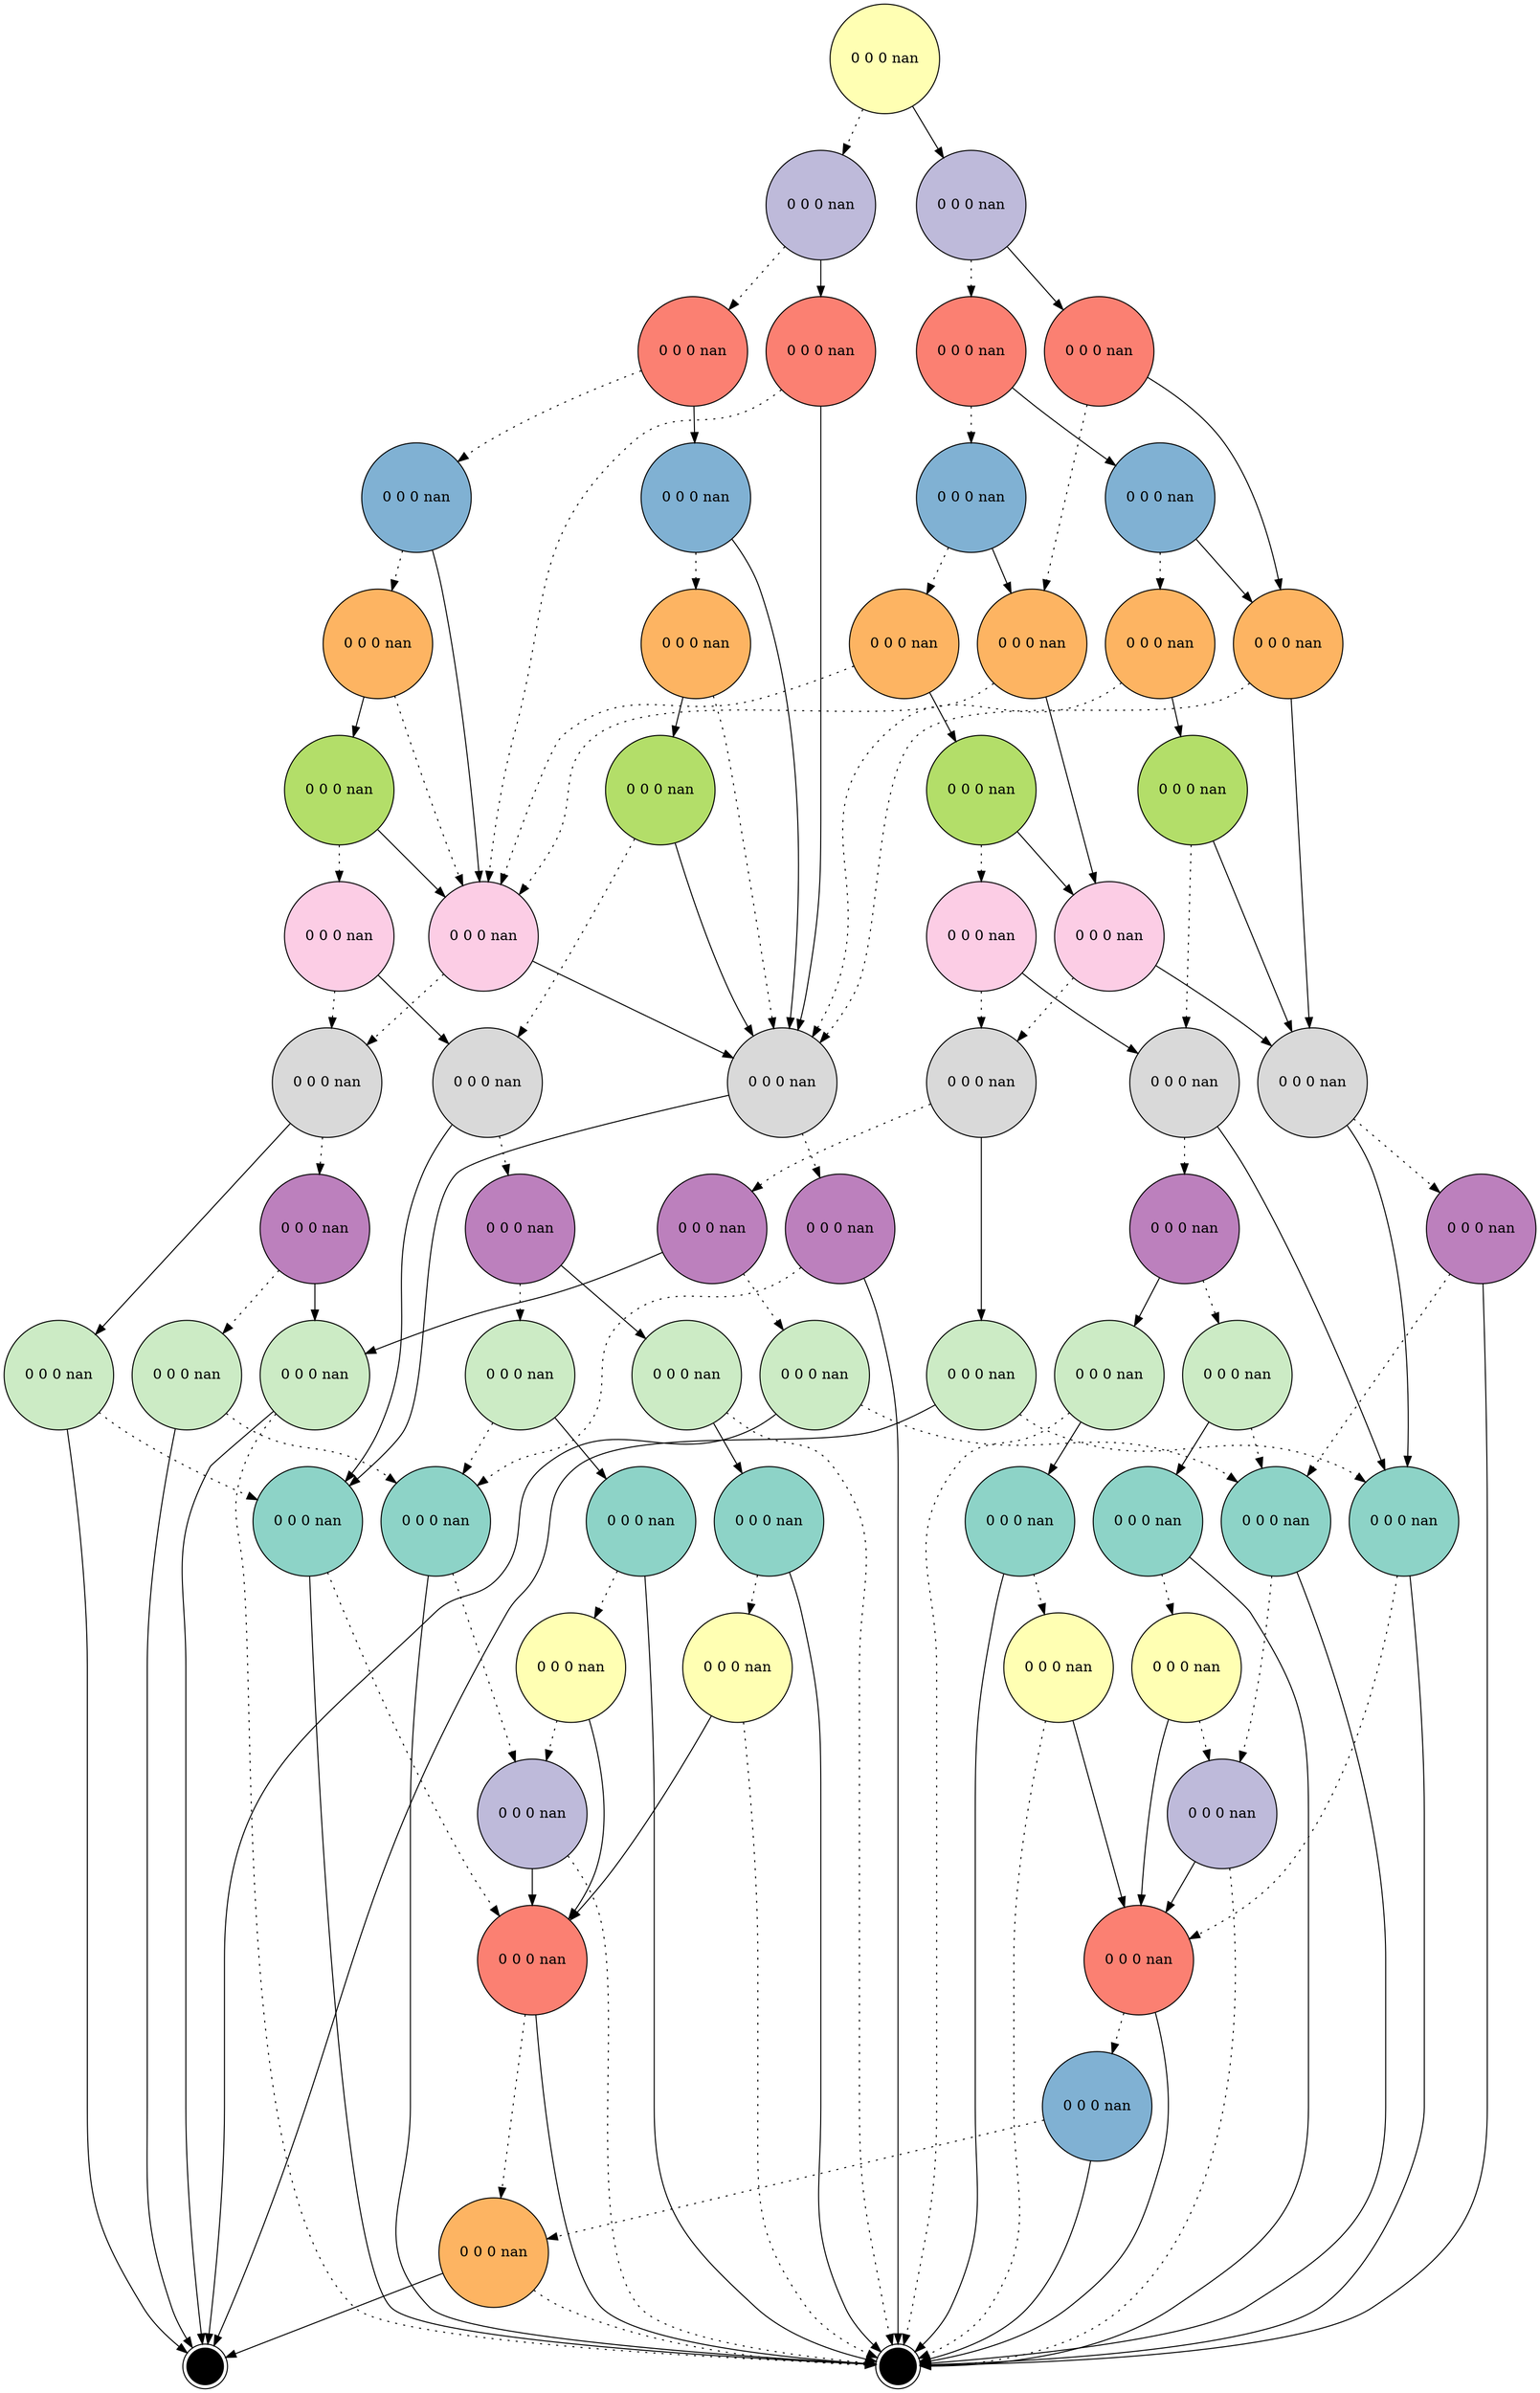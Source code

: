 digraph "" {
		node [colorscheme=set312,
		label="\N",
		shape=circle,
		style=filled
		];
{
graph [rank=same];
22198	[fillcolor=2, label="0 0 0 nan", rank=1];
}
{
graph [rank=same];
22197	[fillcolor=3, label="0 0 0 nan", rank=2];
22179	[fillcolor=3, label="0 0 0 nan", rank=2];
}
{
graph [rank=same];
22178	[fillcolor=4, label="0 0 0 nan", rank=3];
22180	[fillcolor=4, label="0 0 0 nan", rank=3];
22196	[fillcolor=4, label="0 0 0 nan", rank=3];
22162	[fillcolor=4, label="0 0 0 nan", rank=3];
}
{
graph [rank=same];
22173	[fillcolor=5, label="0 0 0 nan", rank=4];
22177	[fillcolor=5, label="0 0 0 nan", rank=4];
22191	[fillcolor=5, label="0 0 0 nan", rank=4];
22195	[fillcolor=5, label="0 0 0 nan", rank=4];
}
{
graph [rank=same];
22194	[fillcolor=6, label="0 0 0 nan", rank=5];
22190	[fillcolor=6, label="0 0 0 nan", rank=5];
22161	[fillcolor=6, label="0 0 0 nan", rank=5];
22176	[fillcolor=6, label="0 0 0 nan", rank=5];
22172	[fillcolor=6, label="0 0 0 nan", rank=5];
22149	[fillcolor=6, label="0 0 0 nan", rank=5];
}
{
graph [rank=same];
22193	[fillcolor=7, label="0 0 0 nan", rank=6];
22189	[fillcolor=7, label="0 0 0 nan", rank=6];
22175	[fillcolor=7, label="0 0 0 nan", rank=6];
22171	[fillcolor=7, label="0 0 0 nan", rank=6];
}
{
graph [rank=same];
22174	[fillcolor=8, label="0 0 0 nan", rank=7];
22192	[fillcolor=8, label="0 0 0 nan", rank=7];
22155	[fillcolor=8, label="0 0 0 nan", rank=7];
22160	[fillcolor=8, label="0 0 0 nan", rank=7];
}
{
graph [rank=same];
22154	[fillcolor=9, label="0 0 0 nan", rank=8];
22159	[fillcolor=9, label="0 0 0 nan", rank=8];
22148	[fillcolor=9, label="0 0 0 nan", rank=8];
22170	[fillcolor=9, label="0 0 0 nan", rank=8];
22188	[fillcolor=9, label="0 0 0 nan", rank=8];
22142	[fillcolor=9, label="0 0 0 nan", rank=8];
}
{
graph [rank=same];
22158	[fillcolor=10, label="0 0 0 nan", rank=9];
22147	[fillcolor=10, label="0 0 0 nan", rank=9];
22141	[fillcolor=10, label="0 0 0 nan", rank=9];
22187	[fillcolor=10, label="0 0 0 nan", rank=9];
22169	[fillcolor=10, label="0 0 0 nan", rank=9];
22153	[fillcolor=10, label="0 0 0 nan", rank=9];
}
{
graph [rank=same];
22156	[fillcolor=11, label="0 0 0 nan", rank=10];
22157	[fillcolor=11, label="0 0 0 nan", rank=10];
22150	[fillcolor=11, label="0 0 0 nan", rank=10];
22186	[fillcolor=11, label="0 0 0 nan", rank=10];
22152	[fillcolor=11, label="0 0 0 nan", rank=10];
22183	[fillcolor=11, label="0 0 0 nan", rank=10];
22165	[fillcolor=11, label="0 0 0 nan", rank=10];
22168	[fillcolor=11, label="0 0 0 nan", rank=10];
22151	[fillcolor=11, label="0 0 0 nan", rank=10];
}
{
graph [rank=same];
22185	[fillcolor=1, label="0 0 0 nan", rank=11];
22164	[fillcolor=1, label="0 0 0 nan", rank=11];
22146	[fillcolor=1, label="0 0 0 nan", rank=11];
22182	[fillcolor=1, label="0 0 0 nan", rank=11];
22138	[fillcolor=1, label="0 0 0 nan", rank=11];
22140	[fillcolor=1, label="0 0 0 nan", rank=11];
22144	[fillcolor=1, label="0 0 0 nan", rank=11];
22167	[fillcolor=1, label="0 0 0 nan", rank=11];
}
{
graph [rank=same];
22166	[fillcolor=2, label="0 0 0 nan", rank=12];
22163	[fillcolor=2, label="0 0 0 nan", rank=12];
22181	[fillcolor=2, label="0 0 0 nan", rank=12];
22184	[fillcolor=2, label="0 0 0 nan", rank=12];
}
{
graph [rank=same];
22145	[fillcolor=3, label="0 0 0 nan", rank=13];
22139	[fillcolor=3, label="0 0 0 nan", rank=13];
}
{
graph [rank=same];
22137	[fillcolor=4, label="0 0 0 nan", rank=14];
22143	[fillcolor=4, label="0 0 0 nan", rank=14];
}
{
graph [rank=same];
22136	[fillcolor=5, label="0 0 0 nan", rank=15];
}
{
graph [rank=same];
22135	[fillcolor=6, label="0 0 0 nan", rank=16];
}
0	 [fillcolor=White, label=F, rank=None, shape=doublecircle];
1	 [fillcolor=White, label=T, rank=None, shape=doublecircle];
22149 -> 22148 		[style=dotted];
22149 -> 22142
22153 -> 22152 		[style=dotted];
22153 -> 22151
22195 -> 22194 		[style=dotted];
22195 -> 22160
22172 -> 22148 		[style=dotted];
22172 -> 22171
22151 -> 1 		[style=dotted];
22151 -> 0
22168 -> 22140 		[style=dotted];
22168 -> 22167
22139 -> 1 		[style=dotted];
22139 -> 22137
22165 -> 1 		[style=dotted];
22165 -> 22164
22142 -> 22141 		[style=dotted];
22142 -> 22138
22169 -> 22168 		[style=dotted];
22169 -> 22165
22143 -> 22135 		[style=dotted];
22143 -> 1
22198 -> 22197 		[style=dotted];
22198 -> 22179
22162 -> 22161 		[style=dotted];
22162 -> 22149
22191 -> 22190 		[style=dotted];
22191 -> 22148
22176 -> 22160 		[style=dotted];
22176 -> 22175
22184 -> 22145 		[style=dotted];
22184 -> 22143
22183 -> 1 		[style=dotted];
22183 -> 22182
22160 -> 22159 		[style=dotted];
22160 -> 22148
22135 -> 1 		[style=dotted];
22135 -> 0
22171 -> 22170 		[style=dotted];
22171 -> 22142
22155 -> 22154 		[style=dotted];
22155 -> 22142
22167 -> 22166 		[style=dotted];
22167 -> 1
22137 -> 22136 		[style=dotted];
22137 -> 1
22175 -> 22174 		[style=dotted];
22175 -> 22155
22177 -> 22176 		[style=dotted];
22177 -> 22161
22161 -> 22160 		[style=dotted];
22161 -> 22155
22152 -> 22140 		[style=dotted];
22152 -> 0
22179 -> 22178 		[style=dotted];
22179 -> 22162
22181 -> 1 		[style=dotted];
22181 -> 22143
22196 -> 22195 		[style=dotted];
22196 -> 22191
22188 -> 22187 		[style=dotted];
22188 -> 22144
22144 -> 22143 		[style=dotted];
22144 -> 1
22189 -> 22188 		[style=dotted];
22189 -> 22148
22173 -> 22172 		[style=dotted];
22173 -> 22149
22197 -> 22196 		[style=dotted];
22197 -> 22180
22187 -> 22186 		[style=dotted];
22187 -> 22183
22140 -> 22139 		[style=dotted];
22140 -> 1
22170 -> 22169 		[style=dotted];
22170 -> 22138
22138 -> 22137 		[style=dotted];
22138 -> 1
22192 -> 22159 		[style=dotted];
22192 -> 22188
22182 -> 22181 		[style=dotted];
22182 -> 1
22163 -> 1 		[style=dotted];
22163 -> 22137
22148 -> 22147 		[style=dotted];
22148 -> 22144
22193 -> 22192 		[style=dotted];
22193 -> 22160
22180 -> 22160 		[style=dotted];
22180 -> 22148
22166 -> 22139 		[style=dotted];
22166 -> 22137
22141 -> 22140 		[style=dotted];
22141 -> 1
22190 -> 22148 		[style=dotted];
22190 -> 22189
22186 -> 22146 		[style=dotted];
22186 -> 22185
22146 -> 22145 		[style=dotted];
22146 -> 1
22164 -> 22163 		[style=dotted];
22164 -> 1
22145 -> 1 		[style=dotted];
22145 -> 22143
22185 -> 22184 		[style=dotted];
22185 -> 1
22150 -> 22138 		[style=dotted];
22150 -> 0
22147 -> 22146 		[style=dotted];
22147 -> 1
22136 -> 22135 		[style=dotted];
22136 -> 1
22174 -> 22154 		[style=dotted];
22174 -> 22170
22194 -> 22160 		[style=dotted];
22194 -> 22193
22157 -> 22146 		[style=dotted];
22157 -> 0
22178 -> 22177 		[style=dotted];
22178 -> 22173
22159 -> 22158 		[style=dotted];
22159 -> 22156
22158 -> 22157 		[style=dotted];
22158 -> 22151
22156 -> 22144 		[style=dotted];
22156 -> 0
22154 -> 22153 		[style=dotted];
22154 -> 22150
}